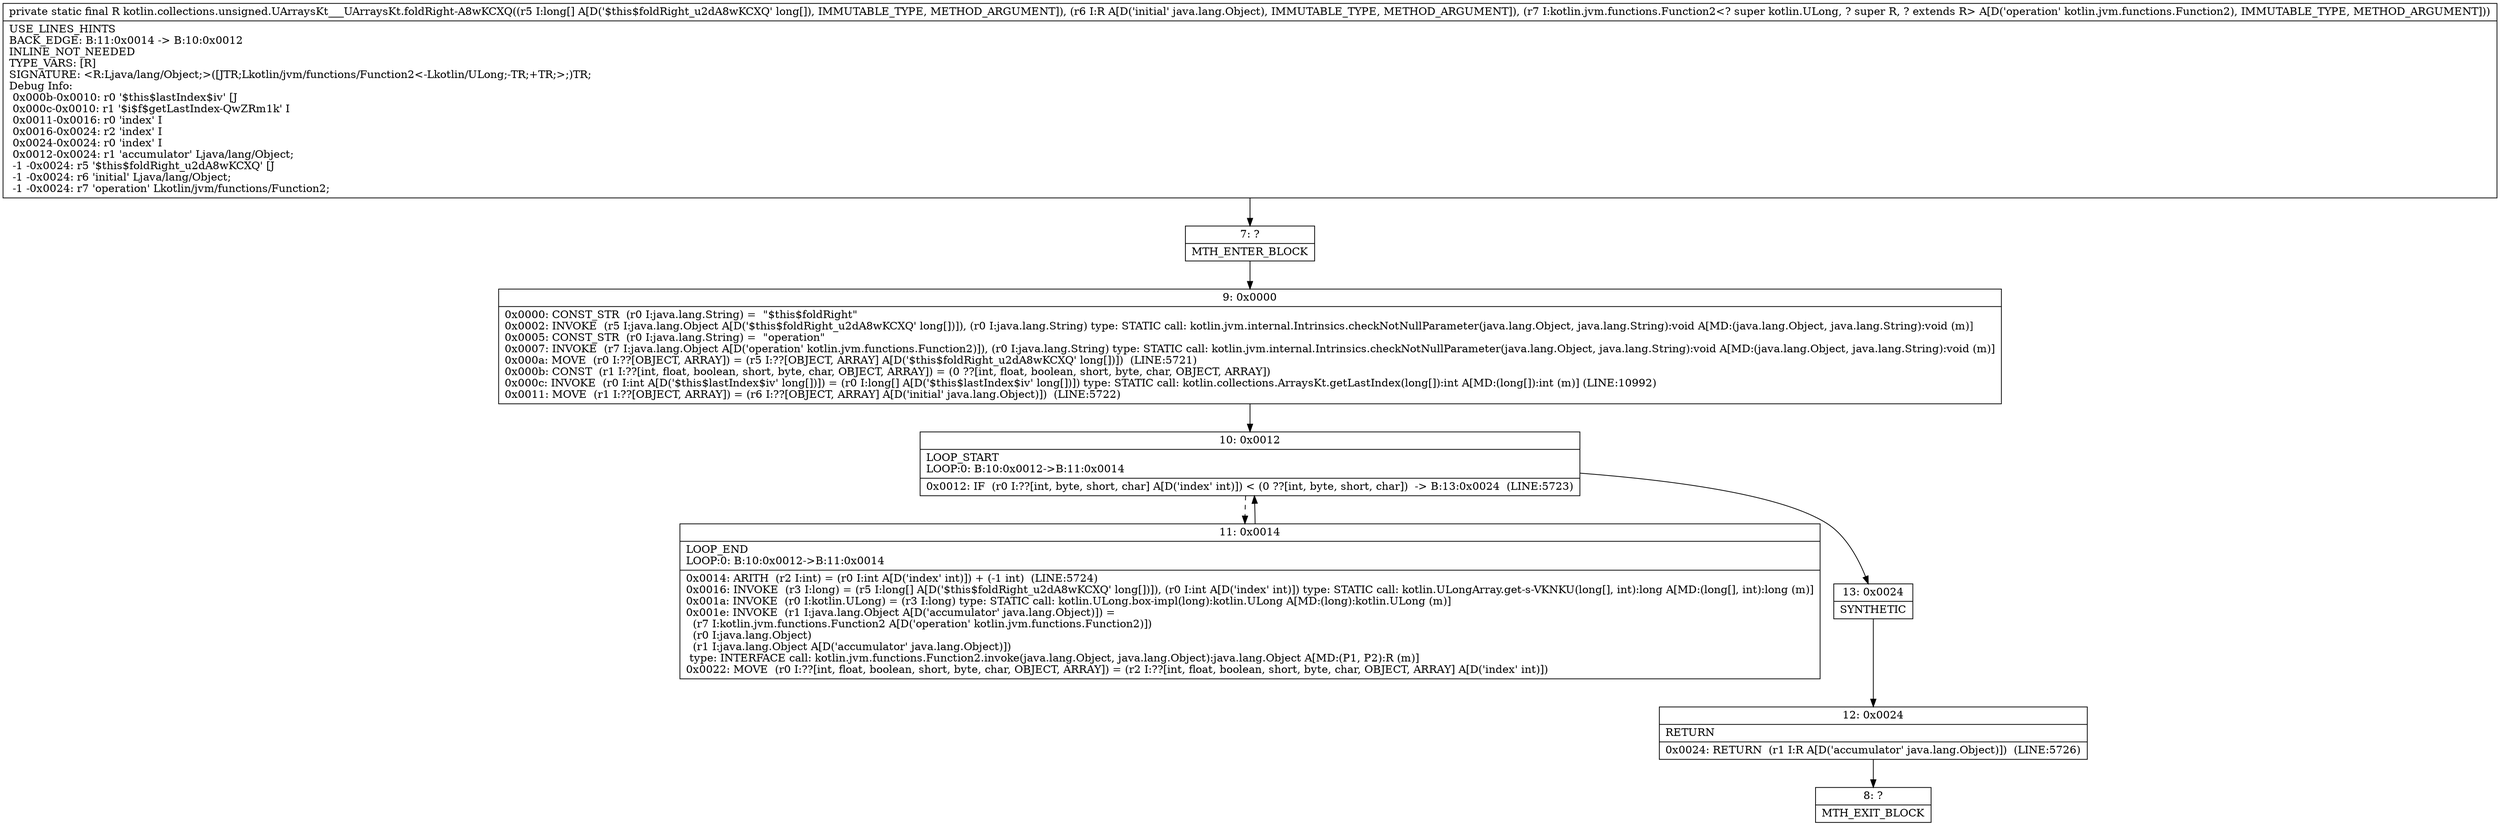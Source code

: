 digraph "CFG forkotlin.collections.unsigned.UArraysKt___UArraysKt.foldRight\-A8wKCXQ([JLjava\/lang\/Object;Lkotlin\/jvm\/functions\/Function2;)Ljava\/lang\/Object;" {
Node_7 [shape=record,label="{7\:\ ?|MTH_ENTER_BLOCK\l}"];
Node_9 [shape=record,label="{9\:\ 0x0000|0x0000: CONST_STR  (r0 I:java.lang.String) =  \"$this$foldRight\" \l0x0002: INVOKE  (r5 I:java.lang.Object A[D('$this$foldRight_u2dA8wKCXQ' long[])]), (r0 I:java.lang.String) type: STATIC call: kotlin.jvm.internal.Intrinsics.checkNotNullParameter(java.lang.Object, java.lang.String):void A[MD:(java.lang.Object, java.lang.String):void (m)]\l0x0005: CONST_STR  (r0 I:java.lang.String) =  \"operation\" \l0x0007: INVOKE  (r7 I:java.lang.Object A[D('operation' kotlin.jvm.functions.Function2)]), (r0 I:java.lang.String) type: STATIC call: kotlin.jvm.internal.Intrinsics.checkNotNullParameter(java.lang.Object, java.lang.String):void A[MD:(java.lang.Object, java.lang.String):void (m)]\l0x000a: MOVE  (r0 I:??[OBJECT, ARRAY]) = (r5 I:??[OBJECT, ARRAY] A[D('$this$foldRight_u2dA8wKCXQ' long[])])  (LINE:5721)\l0x000b: CONST  (r1 I:??[int, float, boolean, short, byte, char, OBJECT, ARRAY]) = (0 ??[int, float, boolean, short, byte, char, OBJECT, ARRAY]) \l0x000c: INVOKE  (r0 I:int A[D('$this$lastIndex$iv' long[])]) = (r0 I:long[] A[D('$this$lastIndex$iv' long[])]) type: STATIC call: kotlin.collections.ArraysKt.getLastIndex(long[]):int A[MD:(long[]):int (m)] (LINE:10992)\l0x0011: MOVE  (r1 I:??[OBJECT, ARRAY]) = (r6 I:??[OBJECT, ARRAY] A[D('initial' java.lang.Object)])  (LINE:5722)\l}"];
Node_10 [shape=record,label="{10\:\ 0x0012|LOOP_START\lLOOP:0: B:10:0x0012\-\>B:11:0x0014\l|0x0012: IF  (r0 I:??[int, byte, short, char] A[D('index' int)]) \< (0 ??[int, byte, short, char])  \-\> B:13:0x0024  (LINE:5723)\l}"];
Node_11 [shape=record,label="{11\:\ 0x0014|LOOP_END\lLOOP:0: B:10:0x0012\-\>B:11:0x0014\l|0x0014: ARITH  (r2 I:int) = (r0 I:int A[D('index' int)]) + (\-1 int)  (LINE:5724)\l0x0016: INVOKE  (r3 I:long) = (r5 I:long[] A[D('$this$foldRight_u2dA8wKCXQ' long[])]), (r0 I:int A[D('index' int)]) type: STATIC call: kotlin.ULongArray.get\-s\-VKNKU(long[], int):long A[MD:(long[], int):long (m)]\l0x001a: INVOKE  (r0 I:kotlin.ULong) = (r3 I:long) type: STATIC call: kotlin.ULong.box\-impl(long):kotlin.ULong A[MD:(long):kotlin.ULong (m)]\l0x001e: INVOKE  (r1 I:java.lang.Object A[D('accumulator' java.lang.Object)]) = \l  (r7 I:kotlin.jvm.functions.Function2 A[D('operation' kotlin.jvm.functions.Function2)])\l  (r0 I:java.lang.Object)\l  (r1 I:java.lang.Object A[D('accumulator' java.lang.Object)])\l type: INTERFACE call: kotlin.jvm.functions.Function2.invoke(java.lang.Object, java.lang.Object):java.lang.Object A[MD:(P1, P2):R (m)]\l0x0022: MOVE  (r0 I:??[int, float, boolean, short, byte, char, OBJECT, ARRAY]) = (r2 I:??[int, float, boolean, short, byte, char, OBJECT, ARRAY] A[D('index' int)]) \l}"];
Node_13 [shape=record,label="{13\:\ 0x0024|SYNTHETIC\l}"];
Node_12 [shape=record,label="{12\:\ 0x0024|RETURN\l|0x0024: RETURN  (r1 I:R A[D('accumulator' java.lang.Object)])  (LINE:5726)\l}"];
Node_8 [shape=record,label="{8\:\ ?|MTH_EXIT_BLOCK\l}"];
MethodNode[shape=record,label="{private static final R kotlin.collections.unsigned.UArraysKt___UArraysKt.foldRight\-A8wKCXQ((r5 I:long[] A[D('$this$foldRight_u2dA8wKCXQ' long[]), IMMUTABLE_TYPE, METHOD_ARGUMENT]), (r6 I:R A[D('initial' java.lang.Object), IMMUTABLE_TYPE, METHOD_ARGUMENT]), (r7 I:kotlin.jvm.functions.Function2\<? super kotlin.ULong, ? super R, ? extends R\> A[D('operation' kotlin.jvm.functions.Function2), IMMUTABLE_TYPE, METHOD_ARGUMENT]))  | USE_LINES_HINTS\lBACK_EDGE: B:11:0x0014 \-\> B:10:0x0012\lINLINE_NOT_NEEDED\lTYPE_VARS: [R]\lSIGNATURE: \<R:Ljava\/lang\/Object;\>([JTR;Lkotlin\/jvm\/functions\/Function2\<\-Lkotlin\/ULong;\-TR;+TR;\>;)TR;\lDebug Info:\l  0x000b\-0x0010: r0 '$this$lastIndex$iv' [J\l  0x000c\-0x0010: r1 '$i$f$getLastIndex\-QwZRm1k' I\l  0x0011\-0x0016: r0 'index' I\l  0x0016\-0x0024: r2 'index' I\l  0x0024\-0x0024: r0 'index' I\l  0x0012\-0x0024: r1 'accumulator' Ljava\/lang\/Object;\l  \-1 \-0x0024: r5 '$this$foldRight_u2dA8wKCXQ' [J\l  \-1 \-0x0024: r6 'initial' Ljava\/lang\/Object;\l  \-1 \-0x0024: r7 'operation' Lkotlin\/jvm\/functions\/Function2;\l}"];
MethodNode -> Node_7;Node_7 -> Node_9;
Node_9 -> Node_10;
Node_10 -> Node_11[style=dashed];
Node_10 -> Node_13;
Node_11 -> Node_10;
Node_13 -> Node_12;
Node_12 -> Node_8;
}

